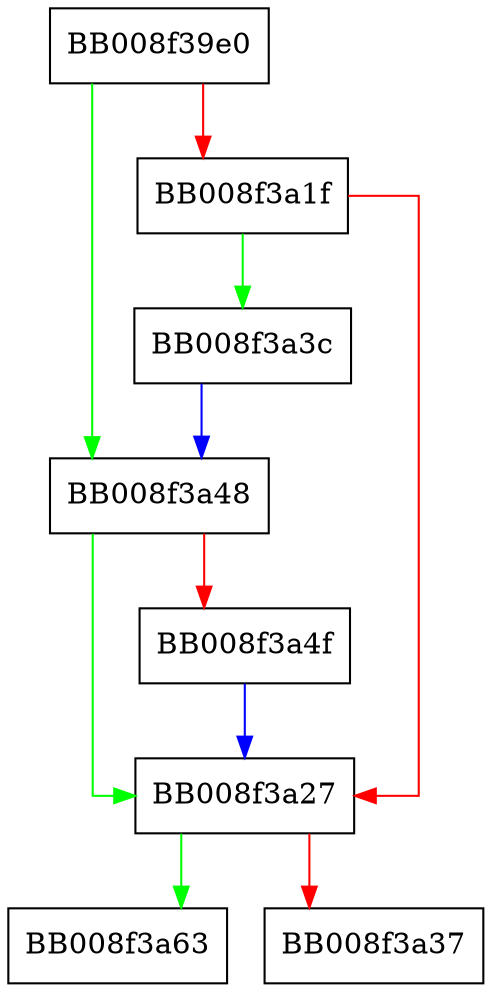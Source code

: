 digraph __libc_dlclose {
  node [shape="box"];
  graph [splines=ortho];
  BB008f39e0 -> BB008f3a48 [color="green"];
  BB008f39e0 -> BB008f3a1f [color="red"];
  BB008f3a1f -> BB008f3a3c [color="green"];
  BB008f3a1f -> BB008f3a27 [color="red"];
  BB008f3a27 -> BB008f3a63 [color="green"];
  BB008f3a27 -> BB008f3a37 [color="red"];
  BB008f3a3c -> BB008f3a48 [color="blue"];
  BB008f3a48 -> BB008f3a27 [color="green"];
  BB008f3a48 -> BB008f3a4f [color="red"];
  BB008f3a4f -> BB008f3a27 [color="blue"];
}